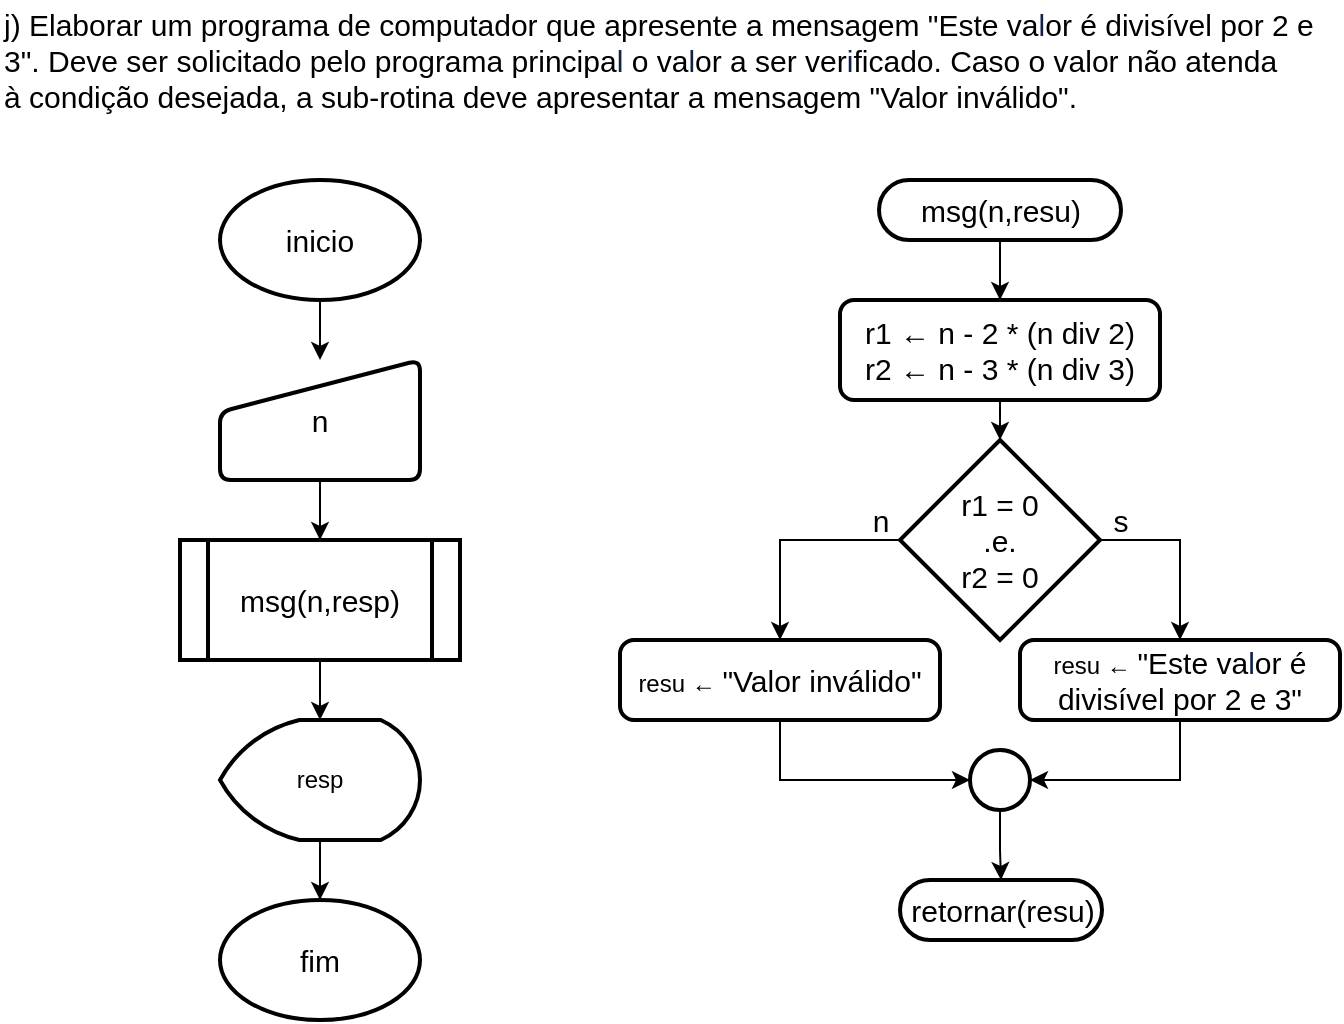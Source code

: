 <mxfile version="19.0.3" type="device"><diagram id="DWRF4Apm2ndBSIZqo10n" name="Página-1"><mxGraphModel dx="1422" dy="865" grid="1" gridSize="10" guides="1" tooltips="1" connect="1" arrows="1" fold="1" page="1" pageScale="1" pageWidth="827" pageHeight="1169" math="0" shadow="0"><root><mxCell id="0"/><mxCell id="1" parent="0"/><mxCell id="lfu6ckgO3B_Rc54VKPJk-1" value="&lt;span class=&quot;fontstyle0&quot; style=&quot;font-size: 15px;&quot;&gt;j) Elaborar um programa de computador que apresente a mensagem &quot;Este va&lt;/span&gt;&lt;span style=&quot;color: rgb(17, 33, 71); font-size: 15px;&quot; class=&quot;fontstyle0&quot;&gt;l&lt;/span&gt;&lt;span class=&quot;fontstyle0&quot; style=&quot;font-size: 15px;&quot;&gt;or é divisível por 2 e&lt;br style=&quot;font-size: 15px;&quot;&gt;3&quot;. Deve ser solicitado pelo programa principa&lt;/span&gt;&lt;span style=&quot;color: rgb(17, 33, 71); font-size: 15px;&quot; class=&quot;fontstyle0&quot;&gt;l &lt;/span&gt;&lt;span class=&quot;fontstyle0&quot; style=&quot;font-size: 15px;&quot;&gt;o va&lt;/span&gt;&lt;span style=&quot;color: rgb(17, 33, 71); font-size: 15px;&quot; class=&quot;fontstyle0&quot;&gt;l&lt;/span&gt;&lt;span class=&quot;fontstyle0&quot; style=&quot;font-size: 15px;&quot;&gt;or a ser ver&lt;/span&gt;&lt;span style=&quot;color: rgb(17, 33, 71); font-size: 15px;&quot; class=&quot;fontstyle0&quot;&gt;i&lt;/span&gt;&lt;span class=&quot;fontstyle0&quot; style=&quot;font-size: 15px;&quot;&gt;ficado. Caso o valor não atenda&lt;br style=&quot;font-size: 15px;&quot;&gt;&lt;/span&gt;&lt;span class=&quot;fontstyle2&quot; style=&quot;font-size: 15px;&quot;&gt;à &lt;/span&gt;&lt;span class=&quot;fontstyle0&quot; style=&quot;font-size: 15px;&quot;&gt;condição desejada, a sub-rotina deve apresentar a mensagem &quot;Valor inválido&quot;.&lt;/span&gt; " style="text;html=1;align=left;verticalAlign=middle;resizable=0;points=[];autosize=1;strokeColor=none;fillColor=none;fontSize=15;" parent="1" vertex="1"><mxGeometry width="670" height="60" as="geometry"/></mxCell><mxCell id="j6OCM3ovSNJRR0UqFxqM-26" value="" style="edgeStyle=orthogonalEdgeStyle;rounded=0;orthogonalLoop=1;jettySize=auto;html=1;fontSize=15;" edge="1" parent="1" source="j6OCM3ovSNJRR0UqFxqM-27" target="j6OCM3ovSNJRR0UqFxqM-30"><mxGeometry relative="1" as="geometry"/></mxCell><mxCell id="j6OCM3ovSNJRR0UqFxqM-27" value="msg(n,resu)" style="html=1;dashed=0;whitespace=wrap;shape=mxgraph.dfd.start;fontSize=15;strokeWidth=2;" vertex="1" parent="1"><mxGeometry x="439.5" y="90" width="121" height="30" as="geometry"/></mxCell><mxCell id="j6OCM3ovSNJRR0UqFxqM-28" value="retornar(resu)" style="html=1;dashed=0;whitespace=wrap;shape=mxgraph.dfd.start;fontSize=15;strokeWidth=2;" vertex="1" parent="1"><mxGeometry x="450" y="440" width="101" height="30" as="geometry"/></mxCell><mxCell id="j6OCM3ovSNJRR0UqFxqM-29" value="" style="edgeStyle=orthogonalEdgeStyle;rounded=0;orthogonalLoop=1;jettySize=auto;html=1;fontSize=15;" edge="1" parent="1" source="j6OCM3ovSNJRR0UqFxqM-30" target="j6OCM3ovSNJRR0UqFxqM-33"><mxGeometry relative="1" as="geometry"/></mxCell><mxCell id="j6OCM3ovSNJRR0UqFxqM-30" value="r1 ← n - 2 * (n div 2)&lt;br&gt;r2 ← n - 3 * (n div 3)" style="rounded=1;whiteSpace=wrap;html=1;absoluteArcSize=1;arcSize=14;strokeWidth=2;fontSize=15;" vertex="1" parent="1"><mxGeometry x="420" y="150" width="160" height="50" as="geometry"/></mxCell><mxCell id="j6OCM3ovSNJRR0UqFxqM-31" style="edgeStyle=orthogonalEdgeStyle;rounded=0;orthogonalLoop=1;jettySize=auto;html=1;exitX=0;exitY=0.5;exitDx=0;exitDy=0;exitPerimeter=0;" edge="1" parent="1" source="j6OCM3ovSNJRR0UqFxqM-33" target="j6OCM3ovSNJRR0UqFxqM-46"><mxGeometry relative="1" as="geometry"/></mxCell><mxCell id="j6OCM3ovSNJRR0UqFxqM-32" style="edgeStyle=orthogonalEdgeStyle;rounded=0;orthogonalLoop=1;jettySize=auto;html=1;exitX=1;exitY=0.5;exitDx=0;exitDy=0;exitPerimeter=0;" edge="1" parent="1" source="j6OCM3ovSNJRR0UqFxqM-33" target="j6OCM3ovSNJRR0UqFxqM-48"><mxGeometry relative="1" as="geometry"/></mxCell><mxCell id="j6OCM3ovSNJRR0UqFxqM-33" value="r1 = 0&lt;br&gt;.e.&lt;br&gt;r2 = 0" style="strokeWidth=2;html=1;shape=mxgraph.flowchart.decision;whiteSpace=wrap;fontSize=15;" vertex="1" parent="1"><mxGeometry x="450" y="220" width="100" height="100" as="geometry"/></mxCell><mxCell id="j6OCM3ovSNJRR0UqFxqM-34" value="s" style="text;html=1;align=center;verticalAlign=middle;resizable=0;points=[];autosize=1;strokeColor=none;fillColor=none;fontSize=15;" vertex="1" parent="1"><mxGeometry x="550" y="250" width="20" height="20" as="geometry"/></mxCell><mxCell id="j6OCM3ovSNJRR0UqFxqM-35" value="n" style="text;html=1;align=center;verticalAlign=middle;resizable=0;points=[];autosize=1;strokeColor=none;fillColor=none;fontSize=15;" vertex="1" parent="1"><mxGeometry x="430" y="250" width="20" height="20" as="geometry"/></mxCell><mxCell id="j6OCM3ovSNJRR0UqFxqM-36" value="" style="edgeStyle=orthogonalEdgeStyle;rounded=0;orthogonalLoop=1;jettySize=auto;html=1;fontSize=15;" edge="1" parent="1" source="j6OCM3ovSNJRR0UqFxqM-37" target="j6OCM3ovSNJRR0UqFxqM-28"><mxGeometry relative="1" as="geometry"/></mxCell><mxCell id="j6OCM3ovSNJRR0UqFxqM-37" value="" style="verticalLabelPosition=bottom;verticalAlign=top;html=1;shape=mxgraph.flowchart.on-page_reference;fontSize=15;strokeWidth=2;" vertex="1" parent="1"><mxGeometry x="485" y="375" width="30" height="30" as="geometry"/></mxCell><mxCell id="j6OCM3ovSNJRR0UqFxqM-38" value="fim" style="strokeWidth=2;html=1;shape=mxgraph.flowchart.start_1;whiteSpace=wrap;fontSize=15;" vertex="1" parent="1"><mxGeometry x="110" y="450" width="100" height="60" as="geometry"/></mxCell><mxCell id="j6OCM3ovSNJRR0UqFxqM-39" value="" style="edgeStyle=orthogonalEdgeStyle;rounded=0;orthogonalLoop=1;jettySize=auto;html=1;fontSize=15;" edge="1" parent="1" source="j6OCM3ovSNJRR0UqFxqM-40" target="j6OCM3ovSNJRR0UqFxqM-42"><mxGeometry relative="1" as="geometry"/></mxCell><mxCell id="j6OCM3ovSNJRR0UqFxqM-40" value="inicio" style="strokeWidth=2;html=1;shape=mxgraph.flowchart.start_1;whiteSpace=wrap;fontSize=15;" vertex="1" parent="1"><mxGeometry x="110" y="90" width="100" height="60" as="geometry"/></mxCell><mxCell id="j6OCM3ovSNJRR0UqFxqM-41" value="" style="edgeStyle=orthogonalEdgeStyle;rounded=0;orthogonalLoop=1;jettySize=auto;html=1;fontSize=15;" edge="1" parent="1" source="j6OCM3ovSNJRR0UqFxqM-42" target="j6OCM3ovSNJRR0UqFxqM-44"><mxGeometry relative="1" as="geometry"/></mxCell><mxCell id="j6OCM3ovSNJRR0UqFxqM-42" value="n" style="html=1;strokeWidth=2;shape=manualInput;whiteSpace=wrap;rounded=1;size=26;arcSize=11;fontSize=15;" vertex="1" parent="1"><mxGeometry x="110" y="180" width="100" height="60" as="geometry"/></mxCell><mxCell id="j6OCM3ovSNJRR0UqFxqM-43" value="" style="edgeStyle=orthogonalEdgeStyle;rounded=0;orthogonalLoop=1;jettySize=auto;html=1;" edge="1" parent="1" source="j6OCM3ovSNJRR0UqFxqM-44" target="j6OCM3ovSNJRR0UqFxqM-50"><mxGeometry relative="1" as="geometry"/></mxCell><mxCell id="j6OCM3ovSNJRR0UqFxqM-44" value="&lt;span style=&quot;&quot;&gt;msg(n,resp)&lt;/span&gt;" style="shape=process;whiteSpace=wrap;html=1;backgroundOutline=1;fontSize=15;strokeWidth=2;rounded=1;arcSize=0;" vertex="1" parent="1"><mxGeometry x="90" y="270" width="140" height="60" as="geometry"/></mxCell><mxCell id="j6OCM3ovSNJRR0UqFxqM-45" style="edgeStyle=orthogonalEdgeStyle;rounded=0;orthogonalLoop=1;jettySize=auto;html=1;exitX=0.5;exitY=1;exitDx=0;exitDy=0;entryX=0;entryY=0.5;entryDx=0;entryDy=0;entryPerimeter=0;" edge="1" parent="1" source="j6OCM3ovSNJRR0UqFxqM-46" target="j6OCM3ovSNJRR0UqFxqM-37"><mxGeometry relative="1" as="geometry"/></mxCell><mxCell id="j6OCM3ovSNJRR0UqFxqM-46" value="resu ←&amp;nbsp;&lt;span style=&quot;font-size: 15px; text-align: left;&quot;&gt;&quot;Valor&amp;nbsp;&lt;/span&gt;&lt;span style=&quot;font-size: 15px; text-align: left;&quot;&gt;inválido&quot;&lt;/span&gt;" style="rounded=1;whiteSpace=wrap;html=1;absoluteArcSize=1;arcSize=14;strokeWidth=2;" vertex="1" parent="1"><mxGeometry x="310" y="320" width="160" height="40" as="geometry"/></mxCell><mxCell id="j6OCM3ovSNJRR0UqFxqM-47" style="edgeStyle=orthogonalEdgeStyle;rounded=0;orthogonalLoop=1;jettySize=auto;html=1;exitX=0.5;exitY=1;exitDx=0;exitDy=0;entryX=1;entryY=0.5;entryDx=0;entryDy=0;entryPerimeter=0;" edge="1" parent="1" source="j6OCM3ovSNJRR0UqFxqM-48" target="j6OCM3ovSNJRR0UqFxqM-37"><mxGeometry relative="1" as="geometry"/></mxCell><mxCell id="j6OCM3ovSNJRR0UqFxqM-48" value="resu ←&amp;nbsp;&lt;span style=&quot;font-size: 15px; text-align: left;&quot; class=&quot;fontstyle0&quot;&gt;&quot;Este va&lt;/span&gt;&lt;span style=&quot;font-size: 15px; text-align: left; color: rgb(17, 33, 71);&quot; class=&quot;fontstyle0&quot;&gt;l&lt;/span&gt;&lt;span style=&quot;font-size: 15px; text-align: left;&quot; class=&quot;fontstyle0&quot;&gt;or é&lt;br&gt;divisível por 2 e 3&quot;&lt;/span&gt;" style="rounded=1;whiteSpace=wrap;html=1;absoluteArcSize=1;arcSize=14;strokeWidth=2;" vertex="1" parent="1"><mxGeometry x="510" y="320" width="160" height="40" as="geometry"/></mxCell><mxCell id="j6OCM3ovSNJRR0UqFxqM-49" value="" style="edgeStyle=orthogonalEdgeStyle;rounded=0;orthogonalLoop=1;jettySize=auto;html=1;" edge="1" parent="1" source="j6OCM3ovSNJRR0UqFxqM-50" target="j6OCM3ovSNJRR0UqFxqM-38"><mxGeometry relative="1" as="geometry"/></mxCell><mxCell id="j6OCM3ovSNJRR0UqFxqM-50" value="resp" style="strokeWidth=2;html=1;shape=mxgraph.flowchart.display;whiteSpace=wrap;" vertex="1" parent="1"><mxGeometry x="110" y="360" width="100" height="60" as="geometry"/></mxCell></root></mxGraphModel></diagram></mxfile>